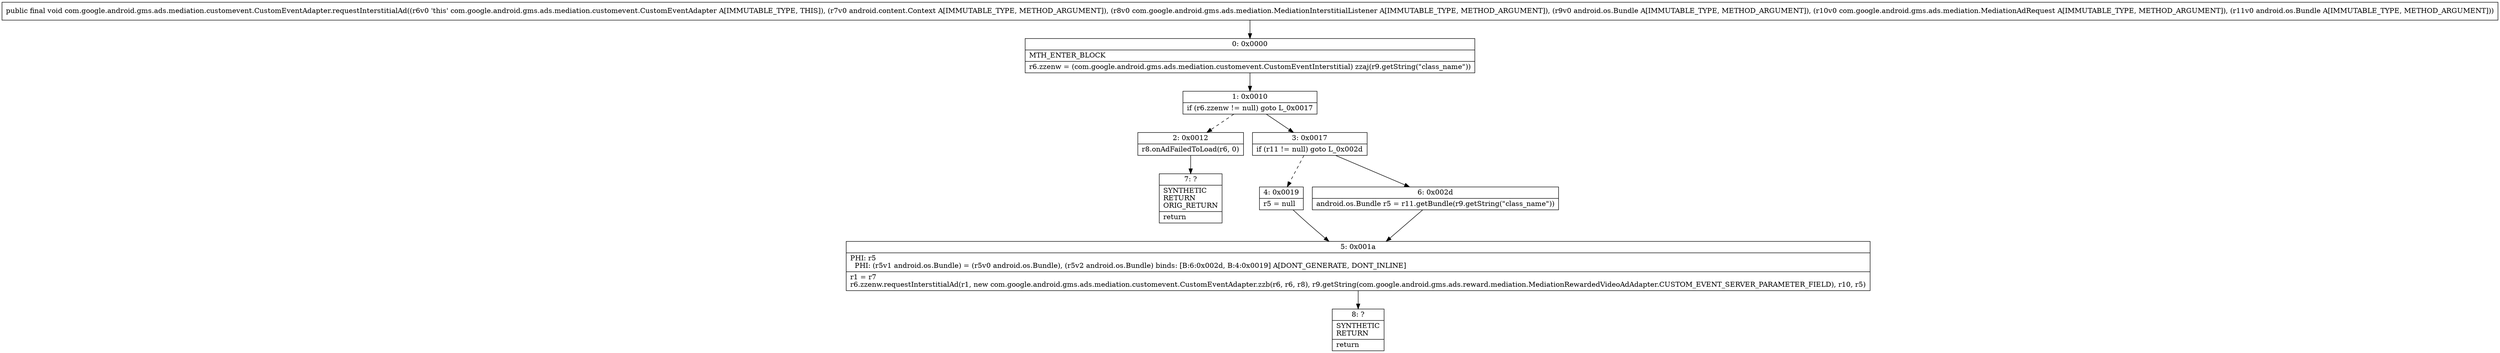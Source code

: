 digraph "CFG forcom.google.android.gms.ads.mediation.customevent.CustomEventAdapter.requestInterstitialAd(Landroid\/content\/Context;Lcom\/google\/android\/gms\/ads\/mediation\/MediationInterstitialListener;Landroid\/os\/Bundle;Lcom\/google\/android\/gms\/ads\/mediation\/MediationAdRequest;Landroid\/os\/Bundle;)V" {
Node_0 [shape=record,label="{0\:\ 0x0000|MTH_ENTER_BLOCK\l|r6.zzenw = (com.google.android.gms.ads.mediation.customevent.CustomEventInterstitial) zzaj(r9.getString(\"class_name\"))\l}"];
Node_1 [shape=record,label="{1\:\ 0x0010|if (r6.zzenw != null) goto L_0x0017\l}"];
Node_2 [shape=record,label="{2\:\ 0x0012|r8.onAdFailedToLoad(r6, 0)\l}"];
Node_3 [shape=record,label="{3\:\ 0x0017|if (r11 != null) goto L_0x002d\l}"];
Node_4 [shape=record,label="{4\:\ 0x0019|r5 = null\l}"];
Node_5 [shape=record,label="{5\:\ 0x001a|PHI: r5 \l  PHI: (r5v1 android.os.Bundle) = (r5v0 android.os.Bundle), (r5v2 android.os.Bundle) binds: [B:6:0x002d, B:4:0x0019] A[DONT_GENERATE, DONT_INLINE]\l|r1 = r7\lr6.zzenw.requestInterstitialAd(r1, new com.google.android.gms.ads.mediation.customevent.CustomEventAdapter.zzb(r6, r6, r8), r9.getString(com.google.android.gms.ads.reward.mediation.MediationRewardedVideoAdAdapter.CUSTOM_EVENT_SERVER_PARAMETER_FIELD), r10, r5)\l}"];
Node_6 [shape=record,label="{6\:\ 0x002d|android.os.Bundle r5 = r11.getBundle(r9.getString(\"class_name\"))\l}"];
Node_7 [shape=record,label="{7\:\ ?|SYNTHETIC\lRETURN\lORIG_RETURN\l|return\l}"];
Node_8 [shape=record,label="{8\:\ ?|SYNTHETIC\lRETURN\l|return\l}"];
MethodNode[shape=record,label="{public final void com.google.android.gms.ads.mediation.customevent.CustomEventAdapter.requestInterstitialAd((r6v0 'this' com.google.android.gms.ads.mediation.customevent.CustomEventAdapter A[IMMUTABLE_TYPE, THIS]), (r7v0 android.content.Context A[IMMUTABLE_TYPE, METHOD_ARGUMENT]), (r8v0 com.google.android.gms.ads.mediation.MediationInterstitialListener A[IMMUTABLE_TYPE, METHOD_ARGUMENT]), (r9v0 android.os.Bundle A[IMMUTABLE_TYPE, METHOD_ARGUMENT]), (r10v0 com.google.android.gms.ads.mediation.MediationAdRequest A[IMMUTABLE_TYPE, METHOD_ARGUMENT]), (r11v0 android.os.Bundle A[IMMUTABLE_TYPE, METHOD_ARGUMENT])) }"];
MethodNode -> Node_0;
Node_0 -> Node_1;
Node_1 -> Node_2[style=dashed];
Node_1 -> Node_3;
Node_2 -> Node_7;
Node_3 -> Node_4[style=dashed];
Node_3 -> Node_6;
Node_4 -> Node_5;
Node_5 -> Node_8;
Node_6 -> Node_5;
}

